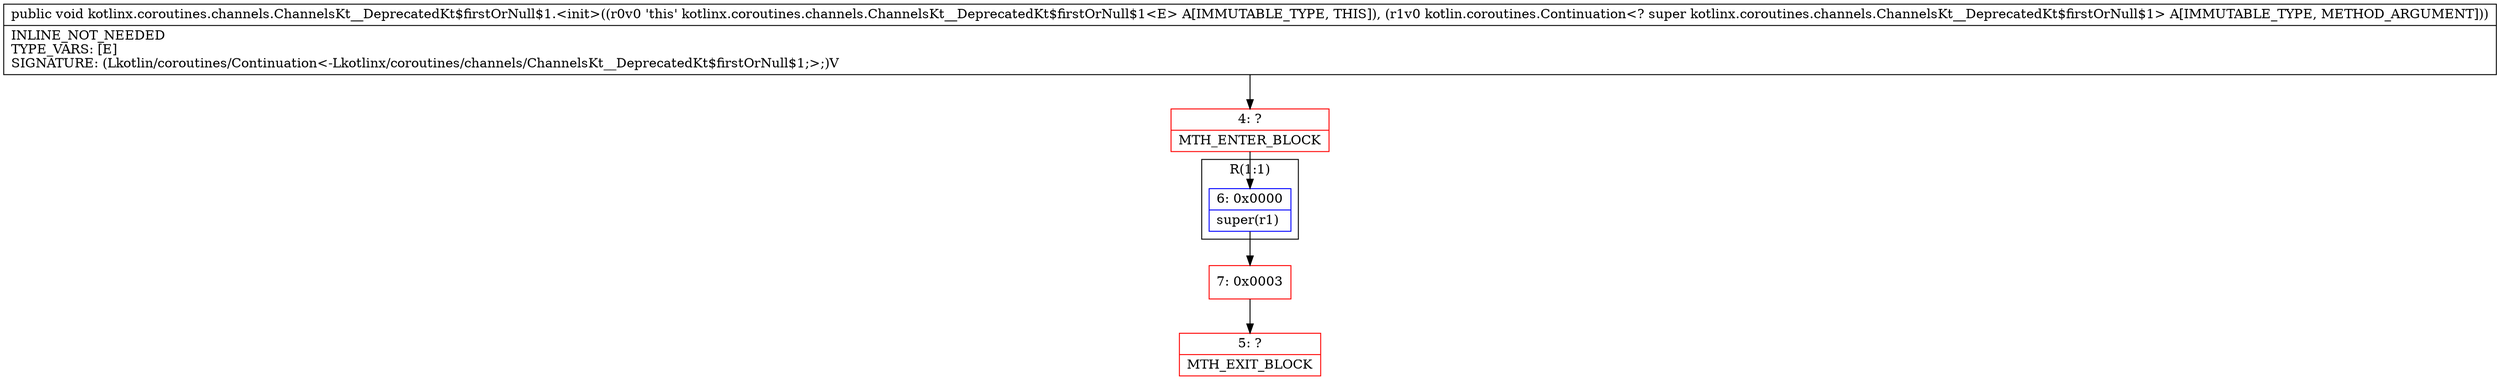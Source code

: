digraph "CFG forkotlinx.coroutines.channels.ChannelsKt__DeprecatedKt$firstOrNull$1.\<init\>(Lkotlin\/coroutines\/Continuation;)V" {
subgraph cluster_Region_860490000 {
label = "R(1:1)";
node [shape=record,color=blue];
Node_6 [shape=record,label="{6\:\ 0x0000|super(r1)\l}"];
}
Node_4 [shape=record,color=red,label="{4\:\ ?|MTH_ENTER_BLOCK\l}"];
Node_7 [shape=record,color=red,label="{7\:\ 0x0003}"];
Node_5 [shape=record,color=red,label="{5\:\ ?|MTH_EXIT_BLOCK\l}"];
MethodNode[shape=record,label="{public void kotlinx.coroutines.channels.ChannelsKt__DeprecatedKt$firstOrNull$1.\<init\>((r0v0 'this' kotlinx.coroutines.channels.ChannelsKt__DeprecatedKt$firstOrNull$1\<E\> A[IMMUTABLE_TYPE, THIS]), (r1v0 kotlin.coroutines.Continuation\<? super kotlinx.coroutines.channels.ChannelsKt__DeprecatedKt$firstOrNull$1\> A[IMMUTABLE_TYPE, METHOD_ARGUMENT]))  | INLINE_NOT_NEEDED\lTYPE_VARS: [E]\lSIGNATURE: (Lkotlin\/coroutines\/Continuation\<\-Lkotlinx\/coroutines\/channels\/ChannelsKt__DeprecatedKt$firstOrNull$1;\>;)V\l}"];
MethodNode -> Node_4;Node_6 -> Node_7;
Node_4 -> Node_6;
Node_7 -> Node_5;
}

